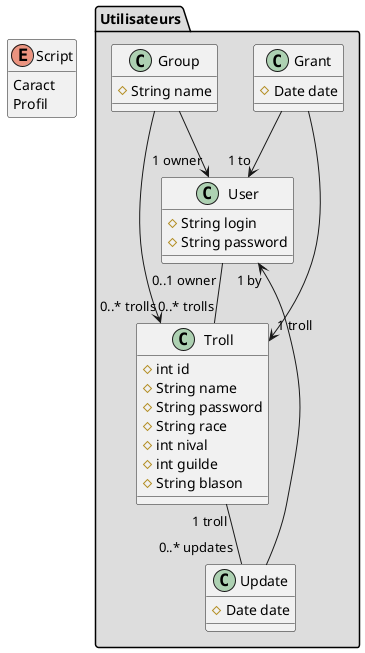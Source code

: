@startuml

namespace Utilisateurs #DDDDDD {

    class User {
        #String login
        #String password
    }

    class Troll {
        #int id
        #String name
        #String password
        #String race
        #int nival
        #int guilde
        #String blason
    }

    class Update {
        #Date date
    }

    class Grant {
        #Date date
    }

    class Group {
        #String name
    }

    User "0..1 owner" -- "0..* trolls" Troll

    Troll "1 troll" -- "0..* updates" Update
    Update --> "1 by" User

    Grant --> "1 to" User
    Grant --> "1 troll" Troll

    Group --> "1 owner" User
    Group --> "0..* trolls" Troll
}

enum Script {
    Caract
    Profil
}



skinparam class {
	BackgroundColor<<Association>> PaleGreen
	BorderColor<<Association>> SpringGreen
}
hide enum methods

@enduml